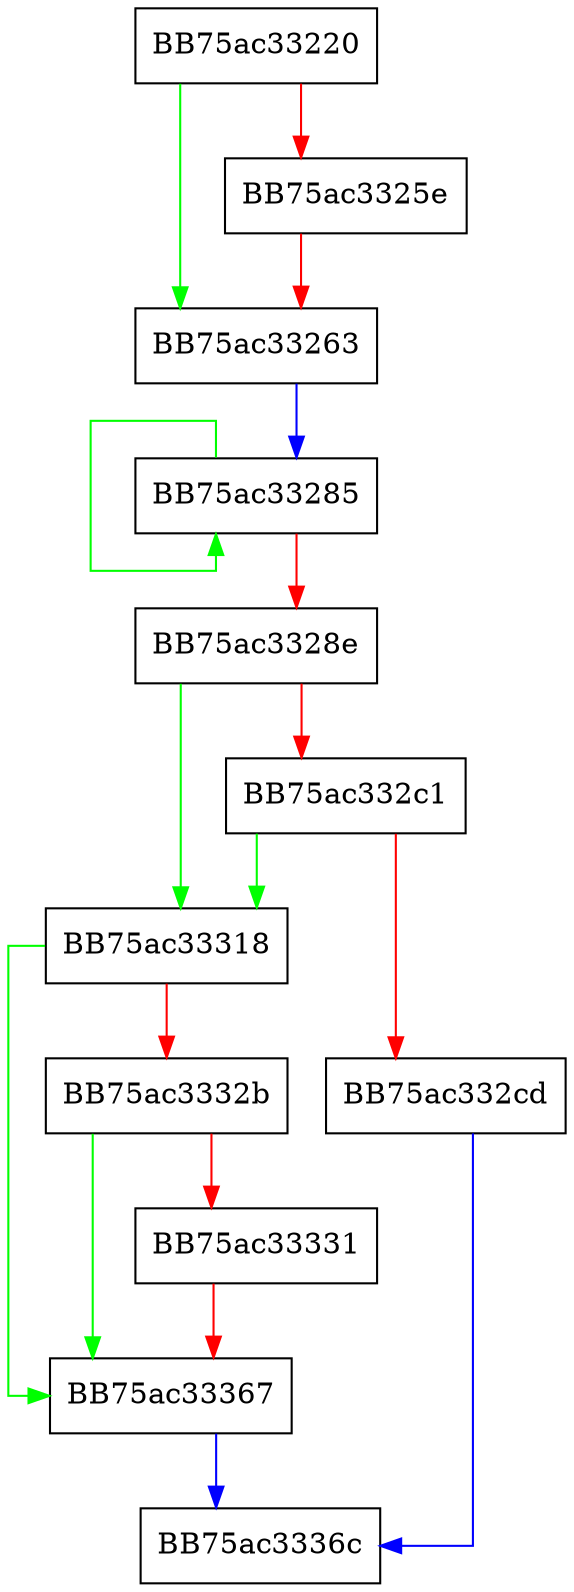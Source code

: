 digraph TestPassword {
  node [shape="box"];
  graph [splines=ortho];
  BB75ac33220 -> BB75ac33263 [color="green"];
  BB75ac33220 -> BB75ac3325e [color="red"];
  BB75ac3325e -> BB75ac33263 [color="red"];
  BB75ac33263 -> BB75ac33285 [color="blue"];
  BB75ac33285 -> BB75ac33285 [color="green"];
  BB75ac33285 -> BB75ac3328e [color="red"];
  BB75ac3328e -> BB75ac33318 [color="green"];
  BB75ac3328e -> BB75ac332c1 [color="red"];
  BB75ac332c1 -> BB75ac33318 [color="green"];
  BB75ac332c1 -> BB75ac332cd [color="red"];
  BB75ac332cd -> BB75ac3336c [color="blue"];
  BB75ac33318 -> BB75ac33367 [color="green"];
  BB75ac33318 -> BB75ac3332b [color="red"];
  BB75ac3332b -> BB75ac33367 [color="green"];
  BB75ac3332b -> BB75ac33331 [color="red"];
  BB75ac33331 -> BB75ac33367 [color="red"];
  BB75ac33367 -> BB75ac3336c [color="blue"];
}